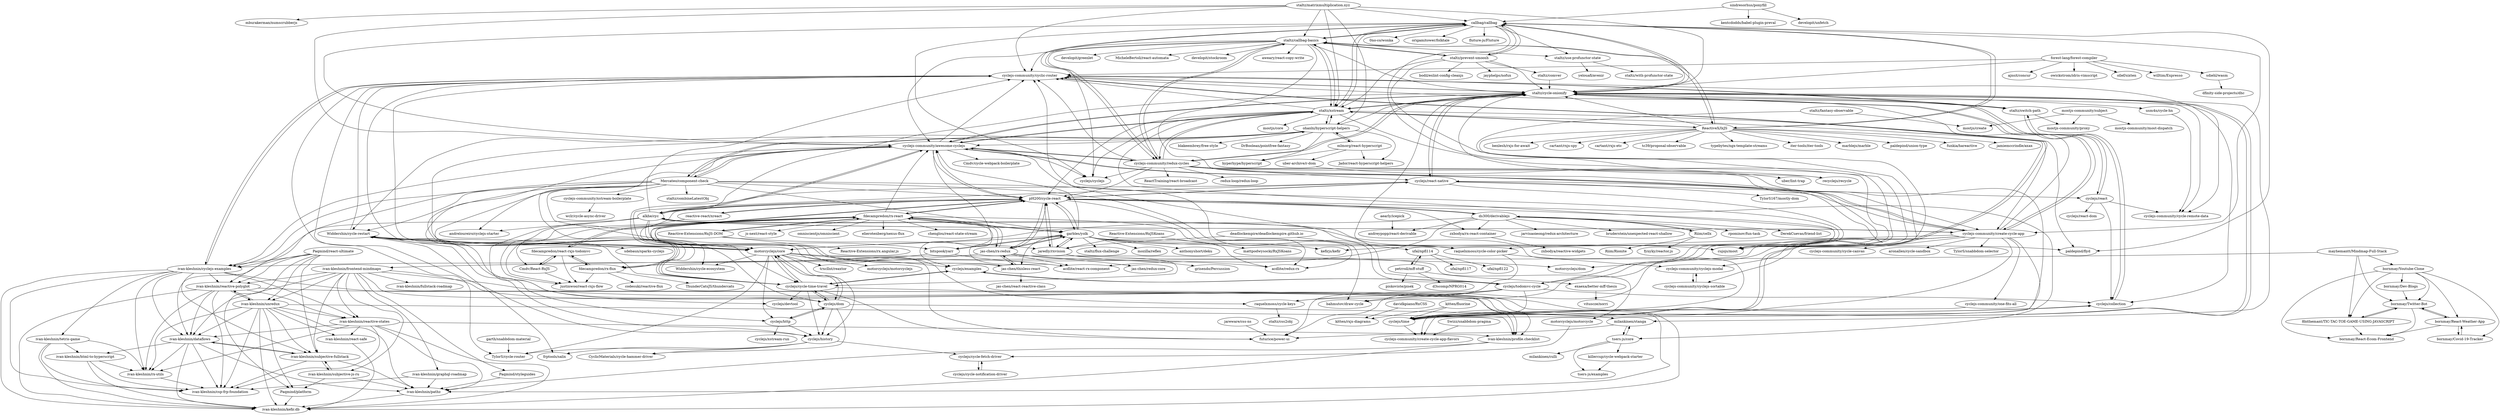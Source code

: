 digraph G {
"callbag/callbag" -> "staltz/callbag-basics"
"callbag/callbag" -> "staltz/cycle-onionify"
"callbag/callbag" -> "staltz/xstream"
"callbag/callbag" -> "0no-co/wonka" ["e"=1]
"callbag/callbag" -> "cyclejs-community/awesome-cyclejs"
"callbag/callbag" -> "cyclejs/cyclejs" ["e"=1]
"callbag/callbag" -> "cujojs/most" ["e"=1]
"callbag/callbag" -> "ReactiveX/IxJS"
"callbag/callbag" -> "paldepind/flyd" ["e"=1]
"callbag/callbag" -> "cyclejs-community/redux-cycles"
"callbag/callbag" -> "cyclejs-community/create-cycle-app"
"callbag/callbag" -> "staltz/prevent-smoosh"
"callbag/callbag" -> "origamitower/folktale" ["e"=1]
"callbag/callbag" -> "staltz/use-profunctor-state"
"callbag/callbag" -> "fluture-js/Fluture" ["e"=1]
"staltz/callbag-basics" -> "callbag/callbag"
"staltz/callbag-basics" -> "staltz/cycle-onionify"
"staltz/callbag-basics" -> "staltz/xstream"
"staltz/callbag-basics" -> "cyclejs-community/awesome-cyclejs"
"staltz/callbag-basics" -> "cujojs/most" ["e"=1]
"staltz/callbag-basics" -> "aweary/react-copy-write" ["e"=1]
"staltz/callbag-basics" -> "cyclejs/cyclejs" ["e"=1]
"staltz/callbag-basics" -> "staltz/use-profunctor-state"
"staltz/callbag-basics" -> "ReactiveX/IxJS"
"staltz/callbag-basics" -> "staltz/prevent-smoosh"
"staltz/callbag-basics" -> "developit/greenlet" ["e"=1]
"staltz/callbag-basics" -> "cyclejs-community/redux-cycles"
"staltz/callbag-basics" -> "MicheleBertoli/react-automata" ["e"=1]
"staltz/callbag-basics" -> "developit/stockroom" ["e"=1]
"staltz/callbag-basics" -> "cyclejs-community/cyclic-router"
"staltz/prevent-smoosh" -> "staltz/callbag-basics"
"staltz/prevent-smoosh" -> "callbag/callbag"
"staltz/prevent-smoosh" -> "staltz/comver"
"staltz/prevent-smoosh" -> "staltz/cycle-onionify"
"staltz/prevent-smoosh" -> "staltz/xstream"
"staltz/prevent-smoosh" -> "bodil/eslint-config-cleanjs" ["e"=1]
"staltz/prevent-smoosh" -> "jayphelps/nofux"
"staltz/prevent-smoosh" -> "cujojs/most" ["e"=1]
"ivan-kleshnin/frontend-mindmaps" -> "ivan-kleshnin/graphql-roadmap"
"ivan-kleshnin/frontend-mindmaps" -> "ivan-kleshnin/fullstack-roadmap"
"ivan-kleshnin/frontend-mindmaps" -> "ivan-kleshnin/profile.checklist"
"ivan-kleshnin/frontend-mindmaps" -> "ivan-kleshnin/dataflows"
"ivan-kleshnin/frontend-mindmaps" -> "ivan-kleshnin/reactive-polyglot"
"ivan-kleshnin/frontend-mindmaps" -> "ivan-kleshnin/unredux"
"ivan-kleshnin/frontend-mindmaps" -> "ivan-kleshnin/kefir.db"
"ivan-kleshnin/frontend-mindmaps" -> "ivan-kleshnin/pathz"
"ivan-kleshnin/frontend-mindmaps" -> "Paqmind/styleguides"
"ivan-kleshnin/frontend-mindmaps" -> "ivan-kleshnin/subjective-fullstack"
"ivan-kleshnin/frontend-mindmaps" -> "ivan-kleshnin/reactive-states"
"ivan-kleshnin/frontend-mindmaps" -> "ivan-kleshnin/subjective-js-ru"
"forest-lang/forest-compiler" -> "ollef/sixten" ["e"=1]
"forest-lang/forest-compiler" -> "staltz/cycle-onionify"
"forest-lang/forest-compiler" -> "willtim/Expresso" ["e"=1]
"forest-lang/forest-compiler" -> "ajnsit/concur" ["e"=1]
"forest-lang/forest-compiler" -> "cyclejs-community/cyclic-router"
"forest-lang/forest-compiler" -> "sdiehl/wasm"
"forest-lang/forest-compiler" -> "owickstrom/idris-vimscript"
"fdecampredon/react-rxjs-todomvc" -> "fdecampredon/rx-react"
"fdecampredon/react-rxjs-todomvc" -> "Cmdv/React-RxJS"
"fdecampredon/react-rxjs-todomvc" -> "fdecampredon/rx-flux"
"fdecampredon/react-rxjs-todomvc" -> "justinwoo/react-rxjs-flow"
"cyclejs/react" -> "cyclejs/react-dom"
"cyclejs/react" -> "cyclejs-community/cycle-remote-data"
"cyclejs/react" -> "staltz/cycle-onionify"
"cyclejs/react" -> "cyclejs/collection"
"ivan-kleshnin/react-safe" -> "ivan-kleshnin/kefir.db"
"ivan-kleshnin/unredux" -> "ivan-kleshnin/dataflows"
"ivan-kleshnin/unredux" -> "ivan-kleshnin/kefir.db"
"ivan-kleshnin/unredux" -> "ivan-kleshnin/pathz"
"ivan-kleshnin/unredux" -> "ivan-kleshnin/reactive-states"
"ivan-kleshnin/unredux" -> "ivan-kleshnin/profile.checklist"
"ivan-kleshnin/unredux" -> "ivan-kleshnin/subjective-fullstack"
"ivan-kleshnin/unredux" -> "ivan-kleshnin/react-safe"
"ivan-kleshnin/unredux" -> "ivan-kleshnin/reactive-polyglot"
"ivan-kleshnin/unredux" -> "Paqmind/platform"
"ivan-kleshnin/unredux" -> "ivan-kleshnin/csp-frp-foundation"
"ivan-kleshnin/unredux" -> "ivan-kleshnin/rx-utils"
"ivan-kleshnin/profile.checklist" -> "ivan-kleshnin/kefir.db"
"ivan-kleshnin/profile.checklist" -> "ivan-kleshnin/pathz"
"staltz/use-profunctor-state" -> "staltz/with-profunctor-state"
"staltz/use-profunctor-state" -> "yelouafi/avenir" ["e"=1]
"usm4n/cycle-hn" -> "cyclejs-community/cycle-remote-data"
"ivan-kleshnin/graphql-roadmap" -> "ivan-kleshnin/pathz"
"ivan-kleshnin/graphql-roadmap" -> "ivan-kleshnin/csp-frp-foundation"
"fdecampredon/rx-react" -> "fdecampredon/rx-flux"
"fdecampredon/rx-react" -> "pH200/cycle-react"
"fdecampredon/rx-react" -> "fdecampredon/react-rxjs-todomvc"
"fdecampredon/rx-react" -> "acdlite/redux-rx" ["e"=1]
"fdecampredon/rx-react" -> "acdlite/react-rx-component"
"fdecampredon/rx-react" -> "justinwoo/react-rxjs-flow"
"fdecampredon/rx-react" -> "omniscientjs/omniscient" ["e"=1]
"fdecampredon/rx-react" -> "garbles/yolk"
"fdecampredon/rx-react" -> "Cmdv/React-RxJS"
"fdecampredon/rx-react" -> "elierotenberg/nexus-flux" ["e"=1]
"fdecampredon/rx-react" -> "jas-chen/rx-redux"
"fdecampredon/rx-react" -> "Reactive-Extensions/RxJS-DOM"
"fdecampredon/rx-react" -> "chenglou/react-state-stream" ["e"=1]
"fdecampredon/rx-react" -> "js-next/react-style" ["e"=1]
"fdecampredon/rx-react" -> "cyclejs-community/awesome-cyclejs"
"mlmorg/react-hyperscript" -> "ohanhi/hyperscript-helpers"
"mlmorg/react-hyperscript" -> "Jador/react-hyperscript-helpers"
"mlmorg/react-hyperscript" -> "uber-archive/r-dom"
"mlmorg/react-hyperscript" -> "hyperhype/hyperscript" ["e"=1]
"aearly/icepick" -> "andreypopp/react-derivable"
"Reactive-Extensions/RxJSKoans" -> "jaredly/rxvision"
"Reactive-Extensions/RxJSKoans" -> "mattpodwysocki/RxJSKoans"
"mayhemantt/Mindmap-Full-Stack" -> "bornmay/Youtube-Clone"
"mayhemantt/Mindmap-Full-Stack" -> "bornmay/Twitter-Bot"
"mayhemantt/Mindmap-Full-Stack" -> "8bithemant/TIC-TAC-TOE-GAME-USING-JAVASCRIPT"
"mayhemantt/Mindmap-Full-Stack" -> "ivan-kleshnin/frontend-mindmaps"
"Paqmind/react-ultimate" -> "ivan-kleshnin/subjective-fullstack"
"Paqmind/react-ultimate" -> "Paqmind/platform"
"Paqmind/react-ultimate" -> "ivan-kleshnin/reactive-polyglot"
"Paqmind/react-ultimate" -> "ivan-kleshnin/cyclejs-examples"
"Paqmind/react-ultimate" -> "ivan-kleshnin/dataflows"
"Paqmind/react-ultimate" -> "ivan-kleshnin/unredux"
"fdecampredon/rx-flux" -> "fdecampredon/rx-react"
"fdecampredon/rx-flux" -> "fdecampredon/react-rxjs-todomvc"
"fdecampredon/rx-flux" -> "ThunderCatsJS/thundercats"
"fdecampredon/rx-flux" -> "justinwoo/react-rxjs-flow"
"fdecampredon/rx-flux" -> "codesuki/reactive-flux"
"cyclejs/todomvc-cycle" -> "cyclejs-community/cyclic-router"
"cyclejs/todomvc-cycle" -> "bahmutov/draw-cycle"
"cyclejs/todomvc-cycle" -> "cyclejs/examples"
"cyclejs/todomvc-cycle" -> "cyclejs/collection"
"cyclejs/todomvc-cycle" -> "raquelxmoss/cycle-keys"
"cyclejs/todomvc-cycle" -> "cyclejs/time"
"cyclejs/todomvc-cycle" -> "futurice/power-ui"
"bornmay/React-Weather-App" -> "bornmay/Covid-19-Tracker"
"bornmay/React-Weather-App" -> "bornmay/Twitter-Bot"
"bornmay/React-Weather-App" -> "bornmay/React-Ecom-Frontend"
"uber-archive/r-dom" -> "uber/lint-trap"
"bornmay/Covid-19-Tracker" -> "bornmay/React-Weather-App"
"bornmay/Youtube-Clone" -> "bornmay/Twitter-Bot"
"bornmay/Youtube-Clone" -> "bornmay/React-Weather-App"
"bornmay/Youtube-Clone" -> "8bithemant/TIC-TAC-TOE-GAME-USING-JAVASCRIPT"
"bornmay/Youtube-Clone" -> "bornmay/Covid-19-Tracker"
"bornmay/Youtube-Clone" -> "bornmay/Dev-Blogs"
"bornmay/Youtube-Clone" -> "bornmay/React-Ecom-Frontend"
"exaexa/better-mff-thesis" -> "vituscze/norri"
"8bithemant/TIC-TAC-TOE-GAME-USING-JAVASCRIPT" -> "bornmay/Twitter-Bot"
"8bithemant/TIC-TAC-TOE-GAME-USING-JAVASCRIPT" -> "bornmay/React-Ecom-Frontend"
"bornmay/Twitter-Bot" -> "bornmay/React-Ecom-Frontend"
"bornmay/Twitter-Bot" -> "bornmay/React-Weather-App"
"bornmay/Twitter-Bot" -> "8bithemant/TIC-TAC-TOE-GAME-USING-JAVASCRIPT"
"bornmay/Dev-Blogs" -> "bornmay/Twitter-Bot"
"bitspook/yarr" -> "ivan-kleshnin/cyclejs-examples"
"bitspook/yarr" -> "acdlite/react-rx-component"
"bitspook/yarr" -> "garbles/yolk"
"pH200/cycle-react" -> "cyclejs/react-native"
"pH200/cycle-react" -> "fdecampredon/rx-react"
"pH200/cycle-react" -> "alkhe/cyc"
"pH200/cycle-react" -> "jas-chen/thisless-react"
"pH200/cycle-react" -> "jas-chen/rx-redux"
"pH200/cycle-react" -> "jaredly/rxvision"
"pH200/cycle-react" -> "cyclejs-community/awesome-cyclejs"
"pH200/cycle-react" -> "ds300/derivablejs"
"pH200/cycle-react" -> "reactive-react/xreact"
"pH200/cycle-react" -> "zxbodya/rx-react-container"
"pH200/cycle-react" -> "acdlite/redux-rx" ["e"=1]
"pH200/cycle-react" -> "cyclejs/todomvc-cycle"
"pH200/cycle-react" -> "justinwoo/react-rxjs-flow"
"pH200/cycle-react" -> "tsers-js/core"
"pH200/cycle-react" -> "garbles/yolk"
"cyclejs-community/awesome-cyclejs" -> "staltz/xstream"
"cyclejs-community/awesome-cyclejs" -> "staltz/cycle-onionify"
"cyclejs-community/awesome-cyclejs" -> "cyclejs-community/create-cycle-app"
"cyclejs-community/awesome-cyclejs" -> "alkhe/cyc"
"cyclejs-community/awesome-cyclejs" -> "cyclejs-community/cyclic-router"
"cyclejs-community/awesome-cyclejs" -> "ivan-kleshnin/cyclejs-examples"
"cyclejs-community/awesome-cyclejs" -> "cyclejs/todomvc-cycle"
"cyclejs-community/awesome-cyclejs" -> "Mercateo/component-check"
"cyclejs-community/awesome-cyclejs" -> "cyclejs/examples"
"cyclejs-community/awesome-cyclejs" -> "cyclejs/cycle-time-travel"
"cyclejs-community/awesome-cyclejs" -> "cyclejs/cyclejs" ["e"=1]
"cyclejs-community/awesome-cyclejs" -> "cyclejs-community/redux-cycles"
"cyclejs-community/awesome-cyclejs" -> "Cmdv/cycle-webpack-boilerplate"
"cyclejs-community/awesome-cyclejs" -> "pH200/cycle-react"
"cyclejs-community/awesome-cyclejs" -> "andreloureiro/cyclejs-starter"
"jas-chen/rx-redux" -> "jas-chen/redux-core"
"jas-chen/rx-redux" -> "acdlite/redux-rx" ["e"=1]
"jas-chen/rx-redux" -> "pH200/cycle-react"
"jas-chen/rx-redux" -> "jas-chen/thisless-react"
"jas-chen/rx-redux" -> "fdecampredon/rx-flux"
"jas-chen/rx-redux" -> "acdlite/react-rx-component"
"jas-chen/rx-redux" -> "fdecampredon/rx-react"
"jas-chen/rx-redux" -> "garbles/yolk"
"ds300/derivablejs" -> "andreypopp/react-derivable"
"ds300/derivablejs" -> "rpominov/fun-task" ["e"=1]
"ds300/derivablejs" -> "pH200/cycle-react"
"ds300/derivablejs" -> "DerekCuevas/friend-list" ["e"=1]
"ds300/derivablejs" -> "motorcyclejs/core"
"ds300/derivablejs" -> "bruderstein/unexpected-react-shallow" ["e"=1]
"ds300/derivablejs" -> "Riim/cellx"
"ds300/derivablejs" -> "acdlite/react-rx-component"
"ds300/derivablejs" -> "jarvisaoieong/redux-architecture" ["e"=1]
"ds300/derivablejs" -> "zxbodya/rx-react-container"
"Cmdv/React-RxJS" -> "fdecampredon/react-rxjs-todomvc"
"Cmdv/React-RxJS" -> "justinwoo/react-rxjs-flow"
"Riim/cellx" -> "fynyky/reactor.js"
"Riim/cellx" -> "ds300/derivablejs"
"Riim/cellx" -> "Riim/Rionite"
"ohanhi/hyperscript-helpers" -> "mlmorg/react-hyperscript"
"ohanhi/hyperscript-helpers" -> "hyperhype/hyperscript" ["e"=1]
"ohanhi/hyperscript-helpers" -> "Jador/react-hyperscript-helpers"
"ohanhi/hyperscript-helpers" -> "staltz/cycle-onionify"
"ohanhi/hyperscript-helpers" -> "cyclejs-community/awesome-cyclejs"
"ohanhi/hyperscript-helpers" -> "blakeembrey/free-style" ["e"=1]
"ohanhi/hyperscript-helpers" -> "motorcyclejs/core"
"ohanhi/hyperscript-helpers" -> "staltz/xstream"
"ohanhi/hyperscript-helpers" -> "DrBoolean/pointfree-fantasy" ["e"=1]
"ohanhi/hyperscript-helpers" -> "Mercateo/component-check"
"ohanhi/hyperscript-helpers" -> "Widdershin/cycle-restart"
"jareware/css-ns" -> "futurice/power-ui"
"Reactive-Extensions/RxJS-DOM" -> "Reactive-Extensions/rx.angular.js" ["e"=1]
"Reactive-Extensions/RxJS-DOM" -> "fdecampredon/rx-react"
"Reactive-Extensions/RxJS-DOM" -> "jaredly/rxvision"
"jaredly/rxvision" -> "cyclejs/cycle-time-travel"
"jaredly/rxvision" -> "pH200/cycle-react"
"jaredly/rxvision" -> "garbles/yolk"
"jaredly/rxvision" -> "grisendo/Percussion"
"ivan-kleshnin/dataflows" -> "ivan-kleshnin/kefir.db"
"ivan-kleshnin/dataflows" -> "ivan-kleshnin/pathz"
"ivan-kleshnin/dataflows" -> "ivan-kleshnin/csp-frp-foundation"
"ivan-kleshnin/dataflows" -> "ivan-kleshnin/subjective-fullstack"
"ivan-kleshnin/dataflows" -> "ivan-kleshnin/rx-utils"
"ivan-kleshnin/dataflows" -> "ivan-kleshnin/html-to-hyperscript"
"ivan-kleshnin/tetris-game" -> "ivan-kleshnin/csp-frp-foundation"
"ivan-kleshnin/tetris-game" -> "ivan-kleshnin/kefir.db"
"ivan-kleshnin/tetris-game" -> "ivan-kleshnin/rx-utils"
"ivan-kleshnin/tetris-game" -> "ivan-kleshnin/html-to-hyperscript"
"ivan-kleshnin/cyclejs-examples" -> "ivan-kleshnin/rx-utils"
"ivan-kleshnin/cyclejs-examples" -> "ivan-kleshnin/tetris-game"
"ivan-kleshnin/cyclejs-examples" -> "ivan-kleshnin/kefir.db"
"ivan-kleshnin/cyclejs-examples" -> "ivan-kleshnin/reactive-polyglot"
"ivan-kleshnin/cyclejs-examples" -> "ivan-kleshnin/reactive-states"
"ivan-kleshnin/cyclejs-examples" -> "cyclejs-community/cyclic-router"
"ivan-kleshnin/cyclejs-examples" -> "ivan-kleshnin/profile.checklist"
"ivan-kleshnin/cyclejs-examples" -> "ivan-kleshnin/dataflows"
"ivan-kleshnin/cyclejs-examples" -> "ivan-kleshnin/subjective-fullstack"
"ivan-kleshnin/cyclejs-examples" -> "ivan-kleshnin/csp-frp-foundation"
"cyclejs/dom" -> "cyclejs/http"
"cyclejs/dom" -> "cyclejs/history"
"cyclejs/dom" -> "motorcyclejs/core"
"cyclejs/dom" -> "milankinen/stanga"
"cyclejs/dom" -> "CyclicMaterials/cycle-hammer-driver"
"cyclejs/dom" -> "Widdershin/cycle-restart"
"cyclejs/dom" -> "cyclejs/cycle-time-travel"
"cyclejs/http" -> "cyclejs/dom"
"cyclejs/http" -> "cyclejs/history"
"cyclejs/http" -> "cyclejs/xstream-run"
"killercup/cycle-webpack-starter" -> "tsers-js/examples"
"cyclejs/cycle-notification-driver" -> "cyclejs/cycle-fetch-driver"
"kitten/fluorine" -> "cyclejs/time"
"kitten/fluorine" -> "kitten/rxjs-diagrams"
"Mercateo/component-check" -> "cyclejs-community/awesome-cyclejs"
"Mercateo/component-check" -> "Widdershin/cycle-ecosystem"
"Mercateo/component-check" -> "motorcyclejs/core"
"Mercateo/component-check" -> "Widdershin/cycle-restart"
"Mercateo/component-check" -> "ivan-kleshnin/cyclejs-examples"
"Mercateo/component-check" -> "cyclejs/todomvc-cycle"
"Mercateo/component-check" -> "pH200/cycle-react"
"Mercateo/component-check" -> "cyclejs-community/xstream-boilerplate"
"Mercateo/component-check" -> "ivan-kleshnin/reactive-polyglot"
"Mercateo/component-check" -> "cyclejs/cycle-time-travel"
"Mercateo/component-check" -> "bahmutov/draw-cycle"
"Mercateo/component-check" -> "bitspook/yarr"
"Mercateo/component-check" -> "ohanhi/hyperscript-helpers"
"Mercateo/component-check" -> "staltz/combineLatestObj"
"Mercateo/component-check" -> "garbles/yolk"
"Widdershin/cycle-restart" -> "cyclejs/history"
"Widdershin/cycle-restart" -> "cyclejs/http"
"Widdershin/cycle-restart" -> "sdebaun/sparks-cyclejs"
"Widdershin/cycle-restart" -> "cyclejs-community/cyclic-router"
"Widdershin/cycle-restart" -> "motorcyclejs/core"
"Widdershin/cycle-restart" -> "frptools/salix"
"cyclejs/examples" -> "cyclejs/cycle-time-travel"
"cyclejs/examples" -> "cyclejs/todomvc-cycle"
"garbles/yolk" -> "jas-chen/thisless-react"
"garbles/yolk" -> "fdecampredon/rx-react"
"garbles/yolk" -> "pH200/cycle-react"
"garbles/yolk" -> "jaredly/rxvision"
"garbles/yolk" -> "motorcyclejs/core"
"garbles/yolk" -> "bitspook/yarr"
"garbles/yolk" -> "anthonyshort/deku" ["e"=1]
"garbles/yolk" -> "staltz/flux-challenge" ["e"=1]
"garbles/yolk" -> "jas-chen/rx-redux"
"garbles/yolk" -> "acdlite/redux-rx" ["e"=1]
"garbles/yolk" -> "cyclejs-community/awesome-cyclejs"
"garbles/yolk" -> "kefirjs/kefir" ["e"=1]
"garbles/yolk" -> "cujojs/most" ["e"=1]
"garbles/yolk" -> "mozilla/reflex" ["e"=1]
"garbles/yolk" -> "paldepind/flyd" ["e"=1]
"jas-chen/thisless-react" -> "jas-chen/react-reactive-class"
"jas-chen/thisless-react" -> "pH200/cycle-react"
"jas-chen/thisless-react" -> "jas-chen/rx-redux"
"sdiehl/wasm" -> "dfinity-side-projects/dhc"
"cyclejs/react-native" -> "futurice/power-ui"
"cyclejs/react-native" -> "pH200/cycle-react"
"cyclejs/react-native" -> "staltz/cycle-onionify"
"cyclejs/react-native" -> "cyclejs/react"
"cyclejs/react-native" -> "cyclejs/cycle-time-travel"
"cyclejs/react-native" -> "TylorS167/mostly-dom" ["e"=1]
"cyclejs/react-native" -> "cyclejs/dom"
"motorcyclejs/core" -> "cyclejs/dom"
"motorcyclejs/core" -> "Widdershin/cycle-restart"
"motorcyclejs/core" -> "cyclejs/history"
"motorcyclejs/core" -> "motorcyclejs/motorcycle"
"motorcyclejs/core" -> "cyclejs/cycle-time-travel"
"motorcyclejs/core" -> "Widdershin/cycle-ecosystem"
"motorcyclejs/core" -> "cyclejs/examples"
"motorcyclejs/core" -> "cyclejs/http"
"motorcyclejs/core" -> "motorcyclejs/motorcyclejs" ["e"=1]
"motorcyclejs/core" -> "cyclejs-community/cyclic-router"
"motorcyclejs/core" -> "trxcllnt/reaxtor"
"motorcyclejs/core" -> "motorcyclejs/dom"
"motorcyclejs/core" -> "TylorS/cycle-router"
"cyclejs/cycle-time-travel" -> "cyclejs/time"
"cyclejs/cycle-time-travel" -> "cyclejs/examples"
"cyclejs/cycle-time-travel" -> "cyclejs-community/cyclic-router"
"cyclejs/cycle-time-travel" -> "Widdershin/cycle-restart"
"cyclejs/cycle-time-travel" -> "motorcyclejs/core"
"cyclejs/cycle-time-travel" -> "cyclejs/dom"
"cyclejs/cycle-time-travel" -> "futurice/power-ui"
"cyclejs/cycle-time-travel" -> "cyclejs/devtool"
"cyclejs/cycle-time-travel" -> "cyclejs/history"
"alkhe/cyc" -> "cyclejs-community/cyclic-router"
"alkhe/cyc" -> "andreloureiro/cyclejs-starter"
"alkhe/cyc" -> "ivan-kleshnin/cyclejs-examples"
"alkhe/cyc" -> "raquelxmoss/cycle-color-picker"
"alkhe/cyc" -> "cyclejs/time"
"alkhe/cyc" -> "cyclejs-community/awesome-cyclejs"
"alkhe/cyc" -> "cyclejs/devtool"
"alkhe/cyc" -> "cyclejs-community/create-cycle-app"
"alkhe/cyc" -> "staltz/cycle-onionify"
"alkhe/cyc" -> "raquelxmoss/cycle-keys"
"alkhe/cyc" -> "pH200/cycle-react"
"alkhe/cyc" -> "futurice/power-ui"
"petrroll/mff-stuff" -> "exaexa/better-mff-thesis"
"petrroll/mff-stuff" -> "ufal/npfl114"
"petrroll/mff-stuff" -> "piskoviste/pisek"
"petrroll/mff-stuff" -> "d3scomp/NPRG014"
"cyclejs/history" -> "CyclicMaterials/cycle-hammer-driver"
"cyclejs/history" -> "cyclejs/cycle-fetch-driver"
"cyclejs/history" -> "frptools/salix"
"cyclejs/history" -> "TylorS/cycle-router"
"ivan-kleshnin/subjective-fullstack" -> "ivan-kleshnin/pathz"
"ivan-kleshnin/subjective-fullstack" -> "ivan-kleshnin/subjective-js-ru"
"ivan-kleshnin/subjective-fullstack" -> "ivan-kleshnin/dataflows"
"ivan-kleshnin/subjective-fullstack" -> "ivan-kleshnin/csp-frp-foundation"
"ivan-kleshnin/html-to-hyperscript" -> "ivan-kleshnin/csp-frp-foundation"
"ivan-kleshnin/html-to-hyperscript" -> "ivan-kleshnin/kefir.db"
"ivan-kleshnin/html-to-hyperscript" -> "ivan-kleshnin/rx-utils"
"garth/snabbdom-material" -> "TylorS/cycle-router"
"zxbodya/rx-react-container" -> "zxbodya/reactive-widgets"
"motorcyclejs/motorcycle" -> "cyclejs/cycle-fetch-driver"
"staltz/switch-path" -> "mostjs-community/proxy"
"staltz/switch-path" -> "cyclejs/collection"
"staltz/switch-path" -> "cyclejs-community/cyclic-router"
"mostjs-community/subject" -> "mostjs-community/proxy"
"mostjs-community/subject" -> "mostjs/create"
"mostjs-community/subject" -> "mostjs-community/most-dispatch"
"cyclejs/cycle-fetch-driver" -> "cyclejs/cycle-notification-driver"
"staltz/xstream" -> "cujojs/most" ["e"=1]
"staltz/xstream" -> "cyclejs-community/awesome-cyclejs"
"staltz/xstream" -> "cyclejs/cyclejs" ["e"=1]
"staltz/xstream" -> "staltz/cycle-onionify"
"staltz/xstream" -> "staltz/callbag-basics"
"staltz/xstream" -> "callbag/callbag"
"staltz/xstream" -> "cyclejs-community/redux-cycles"
"staltz/xstream" -> "cyclejs-community/create-cycle-app"
"staltz/xstream" -> "paldepind/flyd" ["e"=1]
"staltz/xstream" -> "pH200/cycle-react"
"staltz/xstream" -> "mostjs/core" ["e"=1]
"staltz/xstream" -> "kefirjs/kefir" ["e"=1]
"staltz/xstream" -> "ReactiveX/IxJS"
"staltz/xstream" -> "ohanhi/hyperscript-helpers"
"staltz/xstream" -> "cyclejs-community/cyclic-router"
"deadlockempire/deadlockempire.github.io" -> "jaredly/rxvision"
"deadlockempire/deadlockempire.github.io" -> "ufal/npfl114"
"cyclejs-community/cyclic-router" -> "TylorS/cycle-router"
"cyclejs-community/cyclic-router" -> "staltz/switch-path"
"cyclejs-community/cyclic-router" -> "cyclejs/time"
"cyclejs-community/cyclic-router" -> "cyclejs/history"
"cyclejs-community/cyclic-router" -> "cyclejs-community/cycle-remote-data"
"cyclejs-community/cyclic-router" -> "staltz/cycle-onionify"
"cyclejs-community/cyclic-router" -> "ivan-kleshnin/cyclejs-examples"
"ReactiveX/IxJS" -> "benlesh/rxjs-for-await"
"ReactiveX/IxJS" -> "cartant/rxjs-spy" ["e"=1]
"ReactiveX/IxJS" -> "cartant/rxjs-etc" ["e"=1]
"ReactiveX/IxJS" -> "staltz/xstream"
"ReactiveX/IxJS" -> "callbag/callbag"
"ReactiveX/IxJS" -> "staltz/callbag-basics"
"ReactiveX/IxJS" -> "cujojs/most" ["e"=1]
"ReactiveX/IxJS" -> "tc39/proposal-observable" ["e"=1]
"ReactiveX/IxJS" -> "typebytes/ngx-template-streams" ["e"=1]
"ReactiveX/IxJS" -> "iter-tools/iter-tools"
"ReactiveX/IxJS" -> "marblejs/marble" ["e"=1]
"ReactiveX/IxJS" -> "paldepind/union-type" ["e"=1]
"ReactiveX/IxJS" -> "staltz/cycle-onionify"
"ReactiveX/IxJS" -> "funkia/hareactive" ["e"=1]
"ReactiveX/IxJS" -> "jamiemccrindle/axax"
"reactive-react/xreact" -> "pH200/cycle-react"
"reactive-react/xreact" -> "motorcyclejs/core"
"davidkpiano/RxCSS" -> "kitten/rxjs-diagrams"
"tsers-js/core" -> "milankinen/stanga"
"tsers-js/core" -> "tsers-js/examples"
"tsers-js/core" -> "milankinen/culli"
"tsers-js/core" -> "killercup/cycle-webpack-starter"
"cyclejs-community/xstream-boilerplate" -> "wclr/cycle-async-driver"
"ivan-kleshnin/reactive-polyglot" -> "ivan-kleshnin/kefir.db"
"ivan-kleshnin/reactive-polyglot" -> "ivan-kleshnin/rx-utils"
"ivan-kleshnin/reactive-polyglot" -> "ivan-kleshnin/dataflows"
"ivan-kleshnin/reactive-polyglot" -> "ivan-kleshnin/csp-frp-foundation"
"ivan-kleshnin/reactive-polyglot" -> "ivan-kleshnin/reactive-states"
"ivan-kleshnin/reactive-polyglot" -> "ivan-kleshnin/profile.checklist"
"ivan-kleshnin/reactive-polyglot" -> "ivan-kleshnin/unredux"
"ivan-kleshnin/reactive-states" -> "ivan-kleshnin/kefir.db"
"ivan-kleshnin/reactive-states" -> "ivan-kleshnin/rx-utils"
"ivan-kleshnin/reactive-states" -> "ivan-kleshnin/profile.checklist"
"ivan-kleshnin/reactive-states" -> "ivan-kleshnin/pathz"
"ivan-kleshnin/reactive-states" -> "ivan-kleshnin/dataflows"
"ivan-kleshnin/reactive-states" -> "ivan-kleshnin/csp-frp-foundation"
"ivan-kleshnin/reactive-states" -> "ivan-kleshnin/react-safe"
"Paqmind/styleguides" -> "ivan-kleshnin/pathz"
"ivan-kleshnin/rx-utils" -> "ivan-kleshnin/csp-frp-foundation"
"raquelxmoss/cycle-color-picker" -> "raquelxmoss/cycle-keys"
"raquelxmoss/cycle-color-picker" -> "cyclejs-community/cyclejs-modal"
"cyclejs/collection" -> "staltz/switch-path"
"cyclejs/collection" -> "cyclejs/time"
"milankinen/stanga" -> "tsers-js/core"
"milankinen/stanga" -> "futurice/power-ui"
"raquelxmoss/cycle-keys" -> "staltz/css2obj"
"staltz/matrixmultiplication.xyz" -> "cyclejs-community/awesome-cyclejs"
"staltz/matrixmultiplication.xyz" -> "staltz/xstream"
"staltz/matrixmultiplication.xyz" -> "callbag/callbag"
"staltz/matrixmultiplication.xyz" -> "cyclejs-community/cyclic-router"
"staltz/matrixmultiplication.xyz" -> "mburakerman/numscrubberjs" ["e"=1]
"staltz/matrixmultiplication.xyz" -> "ohanhi/hyperscript-helpers"
"staltz/matrixmultiplication.xyz" -> "staltz/cycle-onionify"
"staltz/matrixmultiplication.xyz" -> "staltz/callbag-basics"
"sindresorhus/ponyfill" -> "callbag/callbag"
"sindresorhus/ponyfill" -> "kentcdodds/babel-plugin-preval" ["e"=1]
"sindresorhus/ponyfill" -> "developit/unfetch" ["e"=1]
"staltz/cycle-onionify" -> "cyclejs/time"
"staltz/cycle-onionify" -> "cyclejs-community/create-cycle-app"
"staltz/cycle-onionify" -> "cyclejs-community/cyclic-router"
"staltz/cycle-onionify" -> "cyclejs/react"
"staltz/cycle-onionify" -> "cyclejs/collection"
"staltz/cycle-onionify" -> "cyclejs-community/awesome-cyclejs"
"staltz/cycle-onionify" -> "cyclejs-community/redux-cycles"
"staltz/cycle-onionify" -> "milankinen/stanga"
"staltz/cycle-onionify" -> "usm4n/cycle-hn"
"staltz/cycle-onionify" -> "raquelxmoss/cycle-color-picker"
"staltz/cycle-onionify" -> "staltz/switch-path"
"staltz/cycle-onionify" -> "cyclejs-community/cycle-remote-data"
"staltz/cycle-onionify" -> "cyclejs/react-native"
"staltz/cycle-onionify" -> "callbag/callbag"
"staltz/cycle-onionify" -> "staltz/xstream"
"cyclejs-community/cyclejs-sortable" -> "cyclejs-community/cyclejs-modal"
"cyclejs-community/redux-cycles" -> "staltz/cycle-onionify"
"cyclejs-community/redux-cycles" -> "cyclejs-community/awesome-cyclejs"
"cyclejs-community/redux-cycles" -> "cyclejs-community/create-cycle-app"
"cyclejs-community/redux-cycles" -> "staltz/xstream"
"cyclejs-community/redux-cycles" -> "cyclejs/time"
"cyclejs-community/redux-cycles" -> "recyclejs/recycle"
"cyclejs-community/redux-cycles" -> "cyclejs-community/cyclic-router"
"cyclejs-community/redux-cycles" -> "cyclejs/react-native"
"cyclejs-community/redux-cycles" -> "callbag/callbag"
"cyclejs-community/redux-cycles" -> "redux-loop/redux-loop" ["e"=1]
"cyclejs-community/redux-cycles" -> "staltz/callbag-basics"
"cyclejs-community/redux-cycles" -> "pH200/cycle-react"
"cyclejs-community/redux-cycles" -> "ReactTraining/react-broadcast" ["e"=1]
"cyclejs-community/redux-cycles" -> "cyclejs/cyclejs" ["e"=1]
"cyclejs-community/redux-cycles" -> "cujojs/most" ["e"=1]
"cyclejs-community/create-cycle-app" -> "staltz/cycle-onionify"
"cyclejs-community/create-cycle-app" -> "cyclejs/time"
"cyclejs-community/create-cycle-app" -> "cyclejs-community/create-cycle-app-flavors"
"cyclejs-community/create-cycle-app" -> "aronallen/cycle-sandbox"
"cyclejs-community/create-cycle-app" -> "cyclejs-community/cyclejs-sortable"
"cyclejs-community/create-cycle-app" -> "cyclejs-community/cyclejs-modal"
"cyclejs-community/create-cycle-app" -> "cyclejs-community/cyclic-router"
"cyclejs-community/create-cycle-app" -> "raquelxmoss/cycle-color-picker"
"cyclejs-community/create-cycle-app" -> "TylorS/snabbdom-selector"
"cyclejs-community/create-cycle-app" -> "cyclejs-community/awesome-cyclejs"
"cyclejs-community/create-cycle-app" -> "cyclejs-community/one-fits-all"
"cyclejs-community/create-cycle-app" -> "bahmutov/draw-cycle"
"cyclejs-community/create-cycle-app" -> "alkhe/cyc"
"cyclejs-community/create-cycle-app" -> "cyclejs-community/cycle-canvas"
"cyclejs-community/create-cycle-app" -> "cyclejs/react-native"
"ufal/npfl114" -> "ufal/npfl122"
"ufal/npfl114" -> "petrroll/mff-stuff"
"ufal/npfl114" -> "ufal/npfl117"
"ivan-kleshnin/subjective-js-ru" -> "ivan-kleshnin/subjective-fullstack"
"ivan-kleshnin/subjective-js-ru" -> "ivan-kleshnin/pathz"
"ivan-kleshnin/subjective-js-ru" -> "Paqmind/platform"
"recyclejs/recycle" -> "staltz/cycle-onionify"
"staltz/comver" -> "staltz/cycle-onionify"
"cyclejs/time" -> "cyclejs-community/create-cycle-app-flavors"
"cyclejs/time" -> "cyclejs/collection"
"cyclejs/time" -> "staltz/cycle-onionify"
"cyclejs/time" -> "cyclejs-community/cyclic-router"
"Swizz/snabbdom-pragma" -> "cyclejs-community/create-cycle-app-flavors"
"staltz/fantasy-observable" -> "motorcyclejs/dom"
"staltz/fantasy-observable" -> "mostjs/create"
"cyclejs-community/cyclejs-modal" -> "cyclejs-community/cyclejs-sortable"
"ivan-kleshnin/pathz" -> "ivan-kleshnin/kefir.db"
"Paqmind/platform" -> "ivan-kleshnin/kefir.db"
"cyclejs-community/one-fits-all" -> "cyclejs-community/create-cycle-app-flavors"
"callbag/callbag" ["l"="1.486,-26.148"]
"staltz/callbag-basics" ["l"="1.494,-26.119"]
"staltz/cycle-onionify" ["l"="1.43,-26.143"]
"staltz/xstream" ["l"="1.461,-26.105"]
"0no-co/wonka" ["l"="-26.121,-22.565"]
"cyclejs-community/awesome-cyclejs" ["l"="1.406,-26.091"]
"cyclejs/cyclejs" ["l"="0.617,-29.303"]
"cujojs/most" ["l"="1.337,-26.826"]
"ReactiveX/IxJS" ["l"="1.536,-26.132"]
"paldepind/flyd" ["l"="1.327,-26.863"]
"cyclejs-community/redux-cycles" ["l"="1.431,-26.12"]
"cyclejs-community/create-cycle-app" ["l"="1.407,-26.143"]
"staltz/prevent-smoosh" ["l"="1.513,-26.165"]
"origamitower/folktale" ["l"="1.302,-26.801"]
"staltz/use-profunctor-state" ["l"="1.547,-26.101"]
"fluture-js/Fluture" ["l"="1.28,-26.831"]
"aweary/react-copy-write" ["l"="-4.297,-29.006"]
"developit/greenlet" ["l"="-4.367,-29.04"]
"MicheleBertoli/react-automata" ["l"="0.024,-29.006"]
"developit/stockroom" ["l"="-4.499,-29.045"]
"cyclejs-community/cyclic-router" ["l"="1.401,-26.12"]
"staltz/comver" ["l"="1.492,-26.203"]
"bodil/eslint-config-cleanjs" ["l"="1.294,-26.736"]
"jayphelps/nofux" ["l"="1.574,-26.197"]
"ivan-kleshnin/frontend-mindmaps" ["l"="1.472,-25.947"]
"ivan-kleshnin/graphql-roadmap" ["l"="1.485,-25.962"]
"ivan-kleshnin/fullstack-roadmap" ["l"="1.486,-25.918"]
"ivan-kleshnin/profile.checklist" ["l"="1.45,-25.981"]
"ivan-kleshnin/dataflows" ["l"="1.444,-25.975"]
"ivan-kleshnin/reactive-polyglot" ["l"="1.434,-25.988"]
"ivan-kleshnin/unredux" ["l"="1.455,-25.966"]
"ivan-kleshnin/kefir.db" ["l"="1.457,-25.978"]
"ivan-kleshnin/pathz" ["l"="1.467,-25.961"]
"Paqmind/styleguides" ["l"="1.492,-25.942"]
"ivan-kleshnin/subjective-fullstack" ["l"="1.444,-25.961"]
"ivan-kleshnin/reactive-states" ["l"="1.465,-25.981"]
"ivan-kleshnin/subjective-js-ru" ["l"="1.454,-25.938"]
"forest-lang/forest-compiler" ["l"="1.389,-26.232"]
"ollef/sixten" ["l"="-21.987,-20.267"]
"willtim/Expresso" ["l"="-20.446,-20.284"]
"ajnsit/concur" ["l"="-20.653,-19.24"]
"sdiehl/wasm" ["l"="1.362,-26.309"]
"owickstrom/idris-vimscript" ["l"="1.377,-26.272"]
"fdecampredon/react-rxjs-todomvc" ["l"="1.255,-25.983"]
"fdecampredon/rx-react" ["l"="1.289,-26.004"]
"Cmdv/React-RxJS" ["l"="1.243,-25.969"]
"fdecampredon/rx-flux" ["l"="1.238,-25.997"]
"justinwoo/react-rxjs-flow" ["l"="1.263,-26.008"]
"cyclejs/react" ["l"="1.421,-26.175"]
"cyclejs/react-dom" ["l"="1.428,-26.213"]
"cyclejs-community/cycle-remote-data" ["l"="1.423,-26.158"]
"cyclejs/collection" ["l"="1.401,-26.161"]
"ivan-kleshnin/react-safe" ["l"="1.479,-25.974"]
"Paqmind/platform" ["l"="1.443,-25.947"]
"ivan-kleshnin/csp-frp-foundation" ["l"="1.455,-25.988"]
"ivan-kleshnin/rx-utils" ["l"="1.447,-25.994"]
"staltz/with-profunctor-state" ["l"="1.58,-26.082"]
"yelouafi/avenir" ["l"="1.095,-26.889"]
"usm4n/cycle-hn" ["l"="1.443,-26.171"]
"pH200/cycle-react" ["l"="1.336,-26.055"]
"acdlite/redux-rx" ["l"="0.467,-29.203"]
"acdlite/react-rx-component" ["l"="1.281,-26.031"]
"omniscientjs/omniscient" ["l"="0.437,-29.391"]
"garbles/yolk" ["l"="1.332,-26.025"]
"elierotenberg/nexus-flux" ["l"="0.498,-29.597"]
"jas-chen/rx-redux" ["l"="1.301,-26.021"]
"Reactive-Extensions/RxJS-DOM" ["l"="1.287,-25.956"]
"chenglou/react-state-stream" ["l"="0.341,-29.197"]
"js-next/react-style" ["l"="0.428,-29.186"]
"mlmorg/react-hyperscript" ["l"="1.516,-26.035"]
"ohanhi/hyperscript-helpers" ["l"="1.44,-26.072"]
"Jador/react-hyperscript-helpers" ["l"="1.486,-26.045"]
"uber-archive/r-dom" ["l"="1.577,-26.006"]
"hyperhype/hyperscript" ["l"="0.191,-29.572"]
"aearly/icepick" ["l"="1.105,-26.108"]
"andreypopp/react-derivable" ["l"="1.162,-26.09"]
"Reactive-Extensions/RxJSKoans" ["l"="1.328,-25.9"]
"jaredly/rxvision" ["l"="1.322,-25.979"]
"mattpodwysocki/RxJSKoans" ["l"="1.333,-25.863"]
"mayhemantt/Mindmap-Full-Stack" ["l"="1.519,-25.881"]
"bornmay/Youtube-Clone" ["l"="1.546,-25.853"]
"bornmay/Twitter-Bot" ["l"="1.535,-25.851"]
"8bithemant/TIC-TAC-TOE-GAME-USING-JAVASCRIPT" ["l"="1.525,-25.858"]
"Paqmind/react-ultimate" ["l"="1.423,-25.96"]
"ivan-kleshnin/cyclejs-examples" ["l"="1.426,-26.021"]
"ThunderCatsJS/thundercats" ["l"="1.197,-25.965"]
"codesuki/reactive-flux" ["l"="1.196,-25.99"]
"cyclejs/todomvc-cycle" ["l"="1.372,-26.104"]
"bahmutov/draw-cycle" ["l"="1.365,-26.122"]
"cyclejs/examples" ["l"="1.369,-26.076"]
"raquelxmoss/cycle-keys" ["l"="1.363,-26.139"]
"cyclejs/time" ["l"="1.396,-26.148"]
"futurice/power-ui" ["l"="1.348,-26.133"]
"bornmay/React-Weather-App" ["l"="1.543,-25.836"]
"bornmay/Covid-19-Tracker" ["l"="1.557,-25.831"]
"bornmay/React-Ecom-Frontend" ["l"="1.528,-25.84"]
"uber/lint-trap" ["l"="1.604,-25.994"]
"bornmay/Dev-Blogs" ["l"="1.562,-25.846"]
"exaexa/better-mff-thesis" ["l"="1.18,-25.771"]
"vituscze/norri" ["l"="1.165,-25.757"]
"bitspook/yarr" ["l"="1.365,-26.01"]
"cyclejs/react-native" ["l"="1.382,-26.122"]
"alkhe/cyc" ["l"="1.389,-26.102"]
"jas-chen/thisless-react" ["l"="1.329,-26.003"]
"ds300/derivablejs" ["l"="1.24,-26.058"]
"reactive-react/xreact" ["l"="1.359,-26.038"]
"zxbodya/rx-react-container" ["l"="1.263,-26.069"]
"tsers-js/core" ["l"="1.27,-26.123"]
"Mercateo/component-check" ["l"="1.384,-26.057"]
"cyclejs/cycle-time-travel" ["l"="1.356,-26.088"]
"Cmdv/cycle-webpack-boilerplate" ["l"="1.353,-26.155"]
"andreloureiro/cyclejs-starter" ["l"="1.41,-26.067"]
"jas-chen/redux-core" ["l"="1.287,-25.981"]
"rpominov/fun-task" ["l"="1.14,-26.866"]
"DerekCuevas/friend-list" ["l"="0.35,-29.558"]
"motorcyclejs/core" ["l"="1.331,-26.085"]
"bruderstein/unexpected-react-shallow" ["l"="0.452,-29.628"]
"Riim/cellx" ["l"="1.172,-26.046"]
"jarvisaoieong/redux-architecture" ["l"="0.411,-29.472"]
"fynyky/reactor.js" ["l"="1.126,-26.022"]
"Riim/Rionite" ["l"="1.128,-26.053"]
"blakeembrey/free-style" ["l"="0.364,-29.296"]
"DrBoolean/pointfree-fantasy" ["l"="1.228,-26.859"]
"Widdershin/cycle-restart" ["l"="1.345,-26.099"]
"jareware/css-ns" ["l"="1.312,-26.185"]
"Reactive-Extensions/rx.angular.js" ["l"="10.239,-24.154"]
"grisendo/Percussion" ["l"="1.325,-25.942"]
"ivan-kleshnin/html-to-hyperscript" ["l"="1.468,-25.993"]
"ivan-kleshnin/tetris-game" ["l"="1.454,-26.004"]
"cyclejs/dom" ["l"="1.325,-26.104"]
"cyclejs/http" ["l"="1.306,-26.095"]
"cyclejs/history" ["l"="1.328,-26.116"]
"milankinen/stanga" ["l"="1.319,-26.139"]
"CyclicMaterials/cycle-hammer-driver" ["l"="1.304,-26.111"]
"cyclejs/xstream-run" ["l"="1.285,-26.086"]
"killercup/cycle-webpack-starter" ["l"="1.228,-26.146"]
"tsers-js/examples" ["l"="1.244,-26.139"]
"cyclejs/cycle-notification-driver" ["l"="1.261,-26.153"]
"cyclejs/cycle-fetch-driver" ["l"="1.281,-26.137"]
"kitten/fluorine" ["l"="1.431,-26.259"]
"kitten/rxjs-diagrams" ["l"="1.451,-26.32"]
"Widdershin/cycle-ecosystem" ["l"="1.316,-26.063"]
"cyclejs-community/xstream-boilerplate" ["l"="1.424,-26.038"]
"staltz/combineLatestObj" ["l"="1.397,-26.025"]
"sdebaun/sparks-cyclejs" ["l"="1.297,-26.125"]
"frptools/salix" ["l"="1.312,-26.122"]
"anthonyshort/deku" ["l"="0.401,-29.386"]
"staltz/flux-challenge" ["l"="0.473,-29.337"]
"kefirjs/kefir" ["l"="1.377,-26.85"]
"mozilla/reflex" ["l"="0.374,-29.719"]
"jas-chen/react-reactive-class" ["l"="1.349,-25.962"]
"dfinity-side-projects/dhc" ["l"="1.348,-26.347"]
"TylorS167/mostly-dom" ["l"="1.241,-26.959"]
"motorcyclejs/motorcycle" ["l"="1.289,-26.108"]
"motorcyclejs/motorcyclejs" ["l"="1.26,-26.955"]
"trxcllnt/reaxtor" ["l"="1.27,-26.094"]
"motorcyclejs/dom" ["l"="1.291,-26.146"]
"TylorS/cycle-router" ["l"="1.333,-26.132"]
"cyclejs/devtool" ["l"="1.348,-26.115"]
"raquelxmoss/cycle-color-picker" ["l"="1.383,-26.142"]
"petrroll/mff-stuff" ["l"="1.207,-25.785"]
"ufal/npfl114" ["l"="1.224,-25.814"]
"piskoviste/pisek" ["l"="1.219,-25.766"]
"d3scomp/NPRG014" ["l"="1.2,-25.762"]
"garth/snabbdom-material" ["l"="1.297,-26.166"]
"zxbodya/reactive-widgets" ["l"="1.219,-26.085"]
"staltz/switch-path" ["l"="1.384,-26.166"]
"mostjs-community/proxy" ["l"="1.333,-26.209"]
"mostjs-community/subject" ["l"="1.289,-26.235"]
"mostjs/create" ["l"="1.267,-26.218"]
"mostjs-community/most-dispatch" ["l"="1.274,-26.255"]
"mostjs/core" ["l"="1.282,-26.926"]
"deadlockempire/deadlockempire.github.io" ["l"="1.258,-25.872"]
"benlesh/rxjs-for-await" ["l"="1.597,-26.114"]
"cartant/rxjs-spy" ["l"="10.143,-22.05"]
"cartant/rxjs-etc" ["l"="10.129,-22.07"]
"tc39/proposal-observable" ["l"="-22.777,-42.221"]
"typebytes/ngx-template-streams" ["l"="10.028,-22.147"]
"iter-tools/iter-tools" ["l"="1.587,-26.155"]
"marblejs/marble" ["l"="1.199,-26.844"]
"paldepind/union-type" ["l"="1.239,-26.846"]
"funkia/hareactive" ["l"="1.249,-26.892"]
"jamiemccrindle/axax" ["l"="1.627,-26.142"]
"davidkpiano/RxCSS" ["l"="1.465,-26.366"]
"milankinen/culli" ["l"="1.233,-26.124"]
"wclr/cycle-async-driver" ["l"="1.452,-26.029"]
"cyclejs-community/cyclejs-modal" ["l"="1.376,-26.157"]
"staltz/css2obj" ["l"="1.339,-26.174"]
"staltz/matrixmultiplication.xyz" ["l"="1.457,-26.136"]
"mburakerman/numscrubberjs" ["l"="22.749,-27.489"]
"sindresorhus/ponyfill" ["l"="1.555,-26.241"]
"kentcdodds/babel-plugin-preval" ["l"="0.045,-29.225"]
"developit/unfetch" ["l"="-4.385,-29.139"]
"cyclejs-community/cyclejs-sortable" ["l"="1.372,-26.171"]
"recyclejs/recycle" ["l"="1.454,-26.19"]
"redux-loop/redux-loop" ["l"="0.445,-29.206"]
"ReactTraining/react-broadcast" ["l"="0.209,-29.036"]
"cyclejs-community/create-cycle-app-flavors" ["l"="1.387,-26.183"]
"aronallen/cycle-sandbox" ["l"="1.403,-26.178"]
"TylorS/snabbdom-selector" ["l"="1.394,-26.195"]
"cyclejs-community/one-fits-all" ["l"="1.41,-26.19"]
"cyclejs-community/cycle-canvas" ["l"="1.373,-26.188"]
"ufal/npfl122" ["l"="1.238,-25.795"]
"ufal/npfl117" ["l"="1.2,-25.813"]
"Swizz/snabbdom-pragma" ["l"="1.36,-26.216"]
"staltz/fantasy-observable" ["l"="1.265,-26.189"]
}